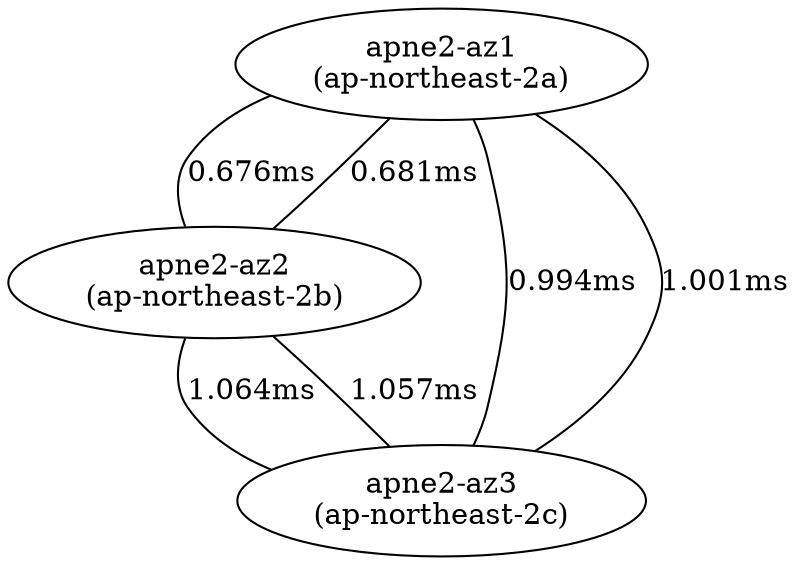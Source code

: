 graph "Inter-AZ Latency" {
	overlap=scale
	splines=true
	"apne2-az1\n(ap-northeast-2a)"
	"apne2-az1\n(ap-northeast-2a)" -- "apne2-az2\n(ap-northeast-2b)" [label="0.676ms" len=4.5697600000000005]
	"apne2-az1\n(ap-northeast-2a)" -- "apne2-az3\n(ap-northeast-2c)" [label="0.994ms" len=9.88036]
	"apne2-az2\n(ap-northeast-2b)"
	"apne2-az2\n(ap-northeast-2b)" -- "apne2-az1\n(ap-northeast-2a)" [label="0.681ms" len=4.6376100000000005]
	"apne2-az2\n(ap-northeast-2b)" -- "apne2-az3\n(ap-northeast-2c)" [label="1.064ms" len=11.320960000000003]
	"apne2-az3\n(ap-northeast-2c)"
	"apne2-az3\n(ap-northeast-2c)" -- "apne2-az1\n(ap-northeast-2a)" [label="1.001ms" len=10.020009999999997]
	"apne2-az3\n(ap-northeast-2c)" -- "apne2-az2\n(ap-northeast-2b)" [label="1.057ms" len=11.17249]
}
